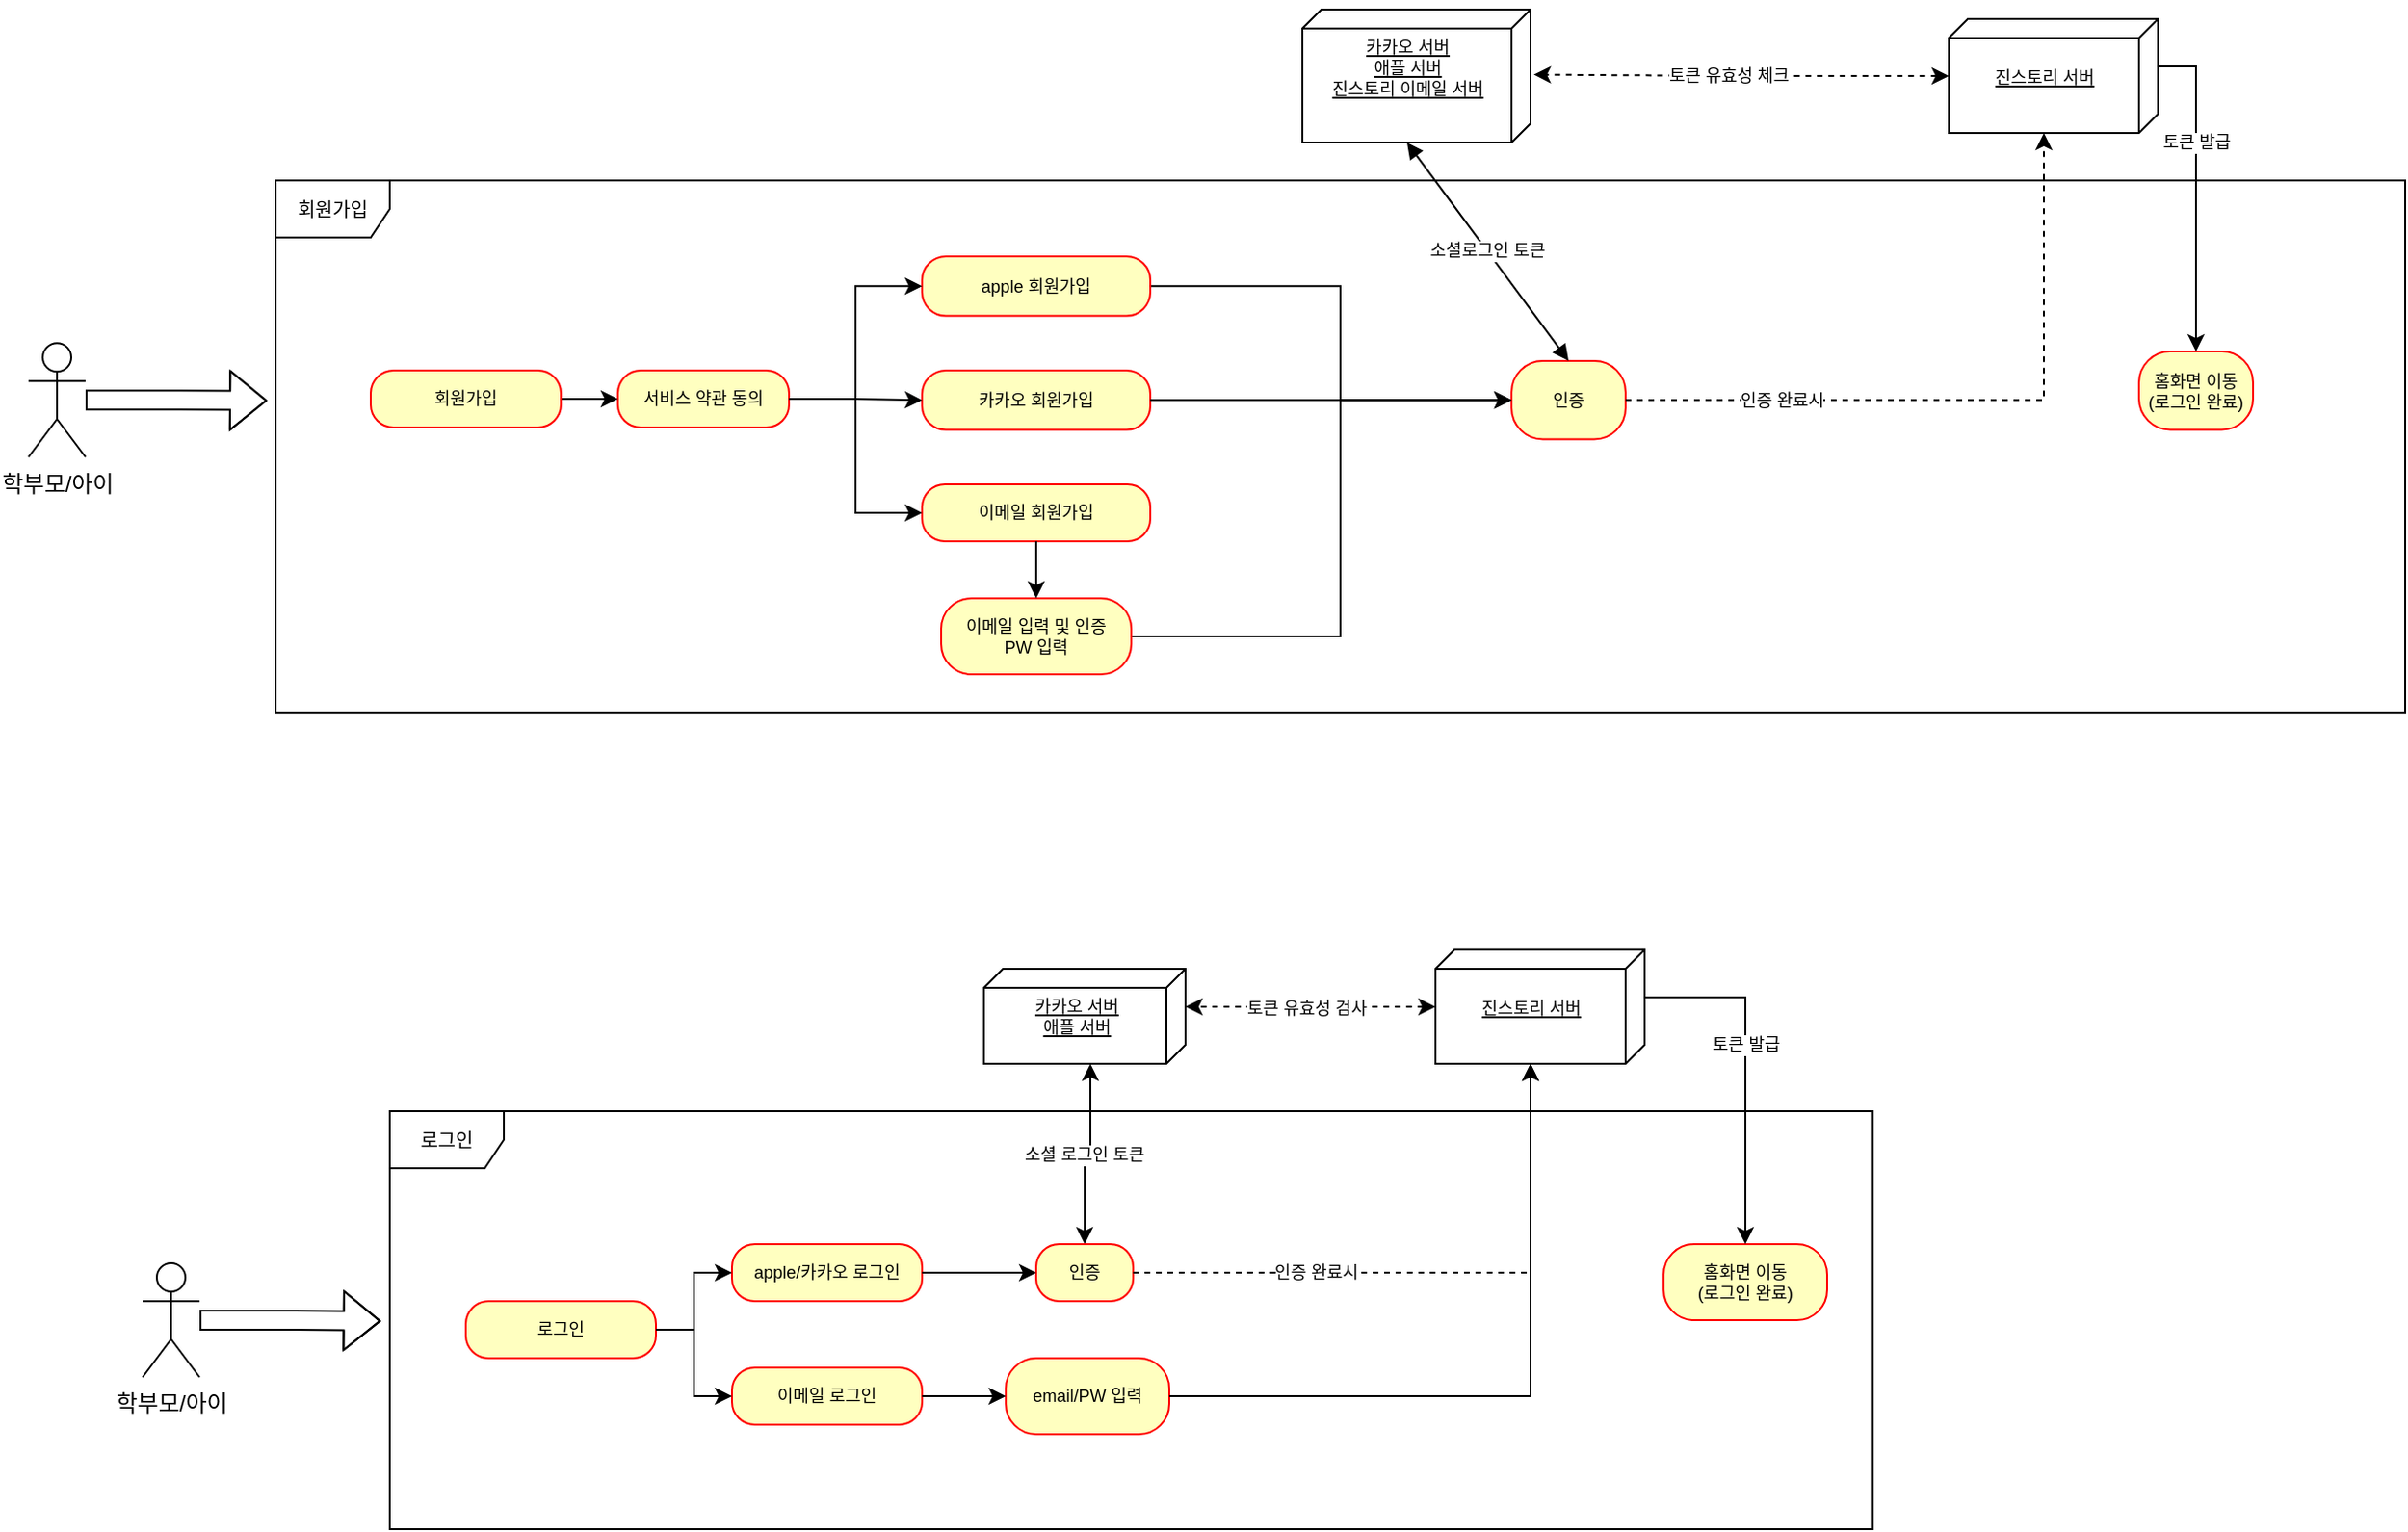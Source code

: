 <mxfile version="20.3.7" type="github">
  <diagram id="rFFbONpEgpQZOQqavR9C" name="페이지-1">
    <mxGraphModel dx="2126" dy="836" grid="1" gridSize="10" guides="1" tooltips="1" connect="1" arrows="1" fold="1" page="1" pageScale="1" pageWidth="827" pageHeight="1169" math="0" shadow="0">
      <root>
        <mxCell id="0" />
        <mxCell id="1" parent="0" />
        <mxCell id="v1eCmp8iuYKF7oa3p5Tp-77" value="" style="group" vertex="1" connectable="0" parent="1">
          <mxGeometry x="-360" y="80" width="1250" height="375" as="geometry" />
        </mxCell>
        <mxCell id="v1eCmp8iuYKF7oa3p5Tp-1" value="학부모/아이" style="shape=umlActor;verticalLabelPosition=bottom;verticalAlign=top;html=1;outlineConnect=0;" vertex="1" parent="v1eCmp8iuYKF7oa3p5Tp-77">
          <mxGeometry y="180.63" width="30" height="60" as="geometry" />
        </mxCell>
        <mxCell id="v1eCmp8iuYKF7oa3p5Tp-4" value="&lt;font size=&quot;1&quot;&gt;회원가입&lt;/font&gt;" style="shape=umlFrame;whiteSpace=wrap;html=1;" vertex="1" parent="v1eCmp8iuYKF7oa3p5Tp-77">
          <mxGeometry x="130" y="95" width="1120" height="280" as="geometry" />
        </mxCell>
        <mxCell id="v1eCmp8iuYKF7oa3p5Tp-46" style="edgeStyle=orthogonalEdgeStyle;rounded=0;orthogonalLoop=1;jettySize=auto;html=1;entryX=-0.004;entryY=0.414;entryDx=0;entryDy=0;fontSize=9;shape=flexArrow;entryPerimeter=0;" edge="1" parent="v1eCmp8iuYKF7oa3p5Tp-77" source="v1eCmp8iuYKF7oa3p5Tp-1" target="v1eCmp8iuYKF7oa3p5Tp-4">
          <mxGeometry relative="1" as="geometry" />
        </mxCell>
        <mxCell id="v1eCmp8iuYKF7oa3p5Tp-5" value="서비스 약관 동의" style="rounded=1;whiteSpace=wrap;html=1;arcSize=40;fontColor=#000000;fillColor=#ffffc0;strokeColor=#ff0000;fontSize=9;" vertex="1" parent="v1eCmp8iuYKF7oa3p5Tp-77">
          <mxGeometry x="310" y="195" width="90" height="30" as="geometry" />
        </mxCell>
        <mxCell id="v1eCmp8iuYKF7oa3p5Tp-25" style="edgeStyle=orthogonalEdgeStyle;rounded=0;orthogonalLoop=1;jettySize=auto;html=1;fontSize=9;" edge="1" parent="v1eCmp8iuYKF7oa3p5Tp-77" source="v1eCmp8iuYKF7oa3p5Tp-7" target="v1eCmp8iuYKF7oa3p5Tp-5">
          <mxGeometry relative="1" as="geometry" />
        </mxCell>
        <mxCell id="v1eCmp8iuYKF7oa3p5Tp-7" value="회원가입" style="rounded=1;whiteSpace=wrap;html=1;arcSize=40;fontColor=#000000;fillColor=#ffffc0;strokeColor=#ff0000;fontSize=9;" vertex="1" parent="v1eCmp8iuYKF7oa3p5Tp-77">
          <mxGeometry x="180" y="195" width="100" height="30" as="geometry" />
        </mxCell>
        <mxCell id="v1eCmp8iuYKF7oa3p5Tp-11" value="카카오 회원가입" style="whiteSpace=wrap;html=1;fontSize=9;fillColor=#ffffc0;strokeColor=#ff0000;fontColor=#000000;rounded=1;arcSize=40;" vertex="1" parent="v1eCmp8iuYKF7oa3p5Tp-77">
          <mxGeometry x="470" y="195" width="120" height="31.25" as="geometry" />
        </mxCell>
        <mxCell id="v1eCmp8iuYKF7oa3p5Tp-12" value="" style="edgeStyle=orthogonalEdgeStyle;rounded=0;orthogonalLoop=1;jettySize=auto;html=1;fontSize=9;" edge="1" parent="v1eCmp8iuYKF7oa3p5Tp-77" source="v1eCmp8iuYKF7oa3p5Tp-5" target="v1eCmp8iuYKF7oa3p5Tp-11">
          <mxGeometry relative="1" as="geometry" />
        </mxCell>
        <mxCell id="v1eCmp8iuYKF7oa3p5Tp-14" value="이메일 회원가입" style="whiteSpace=wrap;html=1;fontSize=9;fillColor=#ffffc0;strokeColor=#ff0000;fontColor=#000000;rounded=1;arcSize=40;" vertex="1" parent="v1eCmp8iuYKF7oa3p5Tp-77">
          <mxGeometry x="470" y="255" width="120" height="30" as="geometry" />
        </mxCell>
        <mxCell id="v1eCmp8iuYKF7oa3p5Tp-16" style="edgeStyle=orthogonalEdgeStyle;rounded=0;orthogonalLoop=1;jettySize=auto;html=1;exitX=1;exitY=0.5;exitDx=0;exitDy=0;entryX=0;entryY=0.5;entryDx=0;entryDy=0;fontSize=9;" edge="1" parent="v1eCmp8iuYKF7oa3p5Tp-77" source="v1eCmp8iuYKF7oa3p5Tp-5" target="v1eCmp8iuYKF7oa3p5Tp-14">
          <mxGeometry relative="1" as="geometry" />
        </mxCell>
        <mxCell id="v1eCmp8iuYKF7oa3p5Tp-18" value="인증" style="rounded=1;whiteSpace=wrap;html=1;arcSize=40;fontColor=#000000;fillColor=#ffffc0;strokeColor=#ff0000;fontSize=9;" vertex="1" parent="v1eCmp8iuYKF7oa3p5Tp-77">
          <mxGeometry x="780" y="190" width="60" height="41.25" as="geometry" />
        </mxCell>
        <mxCell id="v1eCmp8iuYKF7oa3p5Tp-40" style="edgeStyle=orthogonalEdgeStyle;rounded=0;orthogonalLoop=1;jettySize=auto;html=1;entryX=0;entryY=0.5;entryDx=0;entryDy=0;fontSize=9;" edge="1" parent="v1eCmp8iuYKF7oa3p5Tp-77" source="v1eCmp8iuYKF7oa3p5Tp-11" target="v1eCmp8iuYKF7oa3p5Tp-18">
          <mxGeometry relative="1" as="geometry">
            <Array as="points">
              <mxPoint x="730" y="211" />
              <mxPoint x="730" y="211" />
            </Array>
          </mxGeometry>
        </mxCell>
        <mxCell id="v1eCmp8iuYKF7oa3p5Tp-42" style="edgeStyle=orthogonalEdgeStyle;rounded=0;orthogonalLoop=1;jettySize=auto;html=1;entryX=0;entryY=0.5;entryDx=0;entryDy=0;fontSize=9;" edge="1" parent="v1eCmp8iuYKF7oa3p5Tp-77" source="v1eCmp8iuYKF7oa3p5Tp-19" target="v1eCmp8iuYKF7oa3p5Tp-18">
          <mxGeometry relative="1" as="geometry">
            <Array as="points">
              <mxPoint x="690" y="335" />
              <mxPoint x="690" y="211" />
            </Array>
          </mxGeometry>
        </mxCell>
        <mxCell id="v1eCmp8iuYKF7oa3p5Tp-19" value="이메일 입력 및 인증&lt;br&gt;PW 입력" style="rounded=1;whiteSpace=wrap;html=1;arcSize=40;fontColor=#000000;fillColor=#ffffc0;strokeColor=#ff0000;fontSize=9;" vertex="1" parent="v1eCmp8iuYKF7oa3p5Tp-77">
          <mxGeometry x="480" y="315" width="100" height="40" as="geometry" />
        </mxCell>
        <mxCell id="v1eCmp8iuYKF7oa3p5Tp-21" style="edgeStyle=orthogonalEdgeStyle;rounded=0;orthogonalLoop=1;jettySize=auto;html=1;fontSize=9;" edge="1" parent="v1eCmp8iuYKF7oa3p5Tp-77" source="v1eCmp8iuYKF7oa3p5Tp-14" target="v1eCmp8iuYKF7oa3p5Tp-19">
          <mxGeometry relative="1" as="geometry" />
        </mxCell>
        <mxCell id="v1eCmp8iuYKF7oa3p5Tp-39" style="edgeStyle=orthogonalEdgeStyle;rounded=0;orthogonalLoop=1;jettySize=auto;html=1;entryX=0;entryY=0.5;entryDx=0;entryDy=0;fontSize=9;" edge="1" parent="v1eCmp8iuYKF7oa3p5Tp-77" source="v1eCmp8iuYKF7oa3p5Tp-28" target="v1eCmp8iuYKF7oa3p5Tp-18">
          <mxGeometry relative="1" as="geometry">
            <Array as="points">
              <mxPoint x="690" y="151" />
              <mxPoint x="690" y="211" />
            </Array>
          </mxGeometry>
        </mxCell>
        <mxCell id="v1eCmp8iuYKF7oa3p5Tp-28" value="apple 회원가입" style="whiteSpace=wrap;html=1;fontSize=9;fillColor=#ffffc0;strokeColor=#ff0000;fontColor=#000000;rounded=1;arcSize=40;" vertex="1" parent="v1eCmp8iuYKF7oa3p5Tp-77">
          <mxGeometry x="470" y="135" width="120" height="31.25" as="geometry" />
        </mxCell>
        <mxCell id="v1eCmp8iuYKF7oa3p5Tp-29" style="edgeStyle=orthogonalEdgeStyle;rounded=0;orthogonalLoop=1;jettySize=auto;html=1;entryX=0;entryY=0.5;entryDx=0;entryDy=0;fontSize=9;" edge="1" parent="v1eCmp8iuYKF7oa3p5Tp-77" source="v1eCmp8iuYKF7oa3p5Tp-5" target="v1eCmp8iuYKF7oa3p5Tp-28">
          <mxGeometry relative="1" as="geometry" />
        </mxCell>
        <mxCell id="v1eCmp8iuYKF7oa3p5Tp-35" value="&lt;blockquote style=&quot;margin: 0 0 0 40px; border: none; padding: 0px;&quot;&gt;&lt;/blockquote&gt;&lt;span style=&quot;background-color: initial;&quot;&gt;카카오 서버&lt;/span&gt;&lt;br&gt;&lt;blockquote style=&quot;margin: 0 0 0 40px; border: none; padding: 0px;&quot;&gt;&lt;/blockquote&gt;&lt;span style=&quot;background-color: initial;&quot;&gt;애플 서버&lt;/span&gt;&lt;br&gt;&lt;div style=&quot;&quot;&gt;&lt;span style=&quot;background-color: initial;&quot;&gt;진스토리 이메일 서버&lt;/span&gt;&lt;/div&gt;" style="verticalAlign=top;align=center;spacingTop=8;spacingLeft=2;spacingRight=12;shape=cube;size=10;direction=south;fontStyle=4;html=1;fontSize=9;" vertex="1" parent="v1eCmp8iuYKF7oa3p5Tp-77">
          <mxGeometry x="670" y="5" width="120" height="70" as="geometry" />
        </mxCell>
        <mxCell id="v1eCmp8iuYKF7oa3p5Tp-80" value="" style="edgeStyle=orthogonalEdgeStyle;rounded=0;orthogonalLoop=1;jettySize=auto;html=1;fontSize=9;startArrow=classic;startFill=1;entryX=0.49;entryY=-0.014;entryDx=0;entryDy=0;entryPerimeter=0;dashed=1;" edge="1" parent="v1eCmp8iuYKF7oa3p5Tp-77" source="v1eCmp8iuYKF7oa3p5Tp-36" target="v1eCmp8iuYKF7oa3p5Tp-35">
          <mxGeometry relative="1" as="geometry" />
        </mxCell>
        <mxCell id="v1eCmp8iuYKF7oa3p5Tp-81" value="토큰 유효성 체크" style="edgeLabel;html=1;align=center;verticalAlign=middle;resizable=0;points=[];fontSize=9;" vertex="1" connectable="0" parent="v1eCmp8iuYKF7oa3p5Tp-80">
          <mxGeometry x="0.066" relative="1" as="geometry">
            <mxPoint as="offset" />
          </mxGeometry>
        </mxCell>
        <mxCell id="v1eCmp8iuYKF7oa3p5Tp-36" value="&lt;br&gt;진스토리 서버" style="verticalAlign=top;align=center;spacingTop=8;spacingLeft=2;spacingRight=12;shape=cube;size=10;direction=south;fontStyle=4;html=1;fontSize=9;" vertex="1" parent="v1eCmp8iuYKF7oa3p5Tp-77">
          <mxGeometry x="1010" y="10" width="110" height="60" as="geometry" />
        </mxCell>
        <mxCell id="v1eCmp8iuYKF7oa3p5Tp-44" style="edgeStyle=orthogonalEdgeStyle;rounded=0;orthogonalLoop=1;jettySize=auto;html=1;entryX=0;entryY=0;entryDx=60.0;entryDy=60;entryPerimeter=0;fontSize=9;dashed=1;" edge="1" parent="v1eCmp8iuYKF7oa3p5Tp-77" source="v1eCmp8iuYKF7oa3p5Tp-18" target="v1eCmp8iuYKF7oa3p5Tp-36">
          <mxGeometry relative="1" as="geometry" />
        </mxCell>
        <mxCell id="v1eCmp8iuYKF7oa3p5Tp-45" value="인증 완료시" style="edgeLabel;html=1;align=center;verticalAlign=middle;resizable=0;points=[];fontSize=9;" vertex="1" connectable="0" parent="v1eCmp8iuYKF7oa3p5Tp-44">
          <mxGeometry x="-0.547" relative="1" as="geometry">
            <mxPoint as="offset" />
          </mxGeometry>
        </mxCell>
        <mxCell id="v1eCmp8iuYKF7oa3p5Tp-43" value="소셜로그인 토큰" style="endArrow=block;startArrow=block;endFill=1;startFill=1;html=1;rounded=0;fontSize=9;entryX=0.5;entryY=0;entryDx=0;entryDy=0;exitX=0;exitY=0;exitDx=70;exitDy=65;exitPerimeter=0;" edge="1" parent="v1eCmp8iuYKF7oa3p5Tp-77" source="v1eCmp8iuYKF7oa3p5Tp-35" target="v1eCmp8iuYKF7oa3p5Tp-18">
          <mxGeometry width="160" relative="1" as="geometry">
            <mxPoint x="820" y="85" as="sourcePoint" />
            <mxPoint x="900" y="185" as="targetPoint" />
          </mxGeometry>
        </mxCell>
        <mxCell id="v1eCmp8iuYKF7oa3p5Tp-48" value="홈화면 이동&lt;br&gt;(로그인 완료)" style="rounded=1;whiteSpace=wrap;html=1;arcSize=40;fontColor=#000000;fillColor=#ffffc0;strokeColor=#ff0000;fontSize=9;" vertex="1" parent="v1eCmp8iuYKF7oa3p5Tp-77">
          <mxGeometry x="1110" y="185" width="60" height="41.25" as="geometry" />
        </mxCell>
        <mxCell id="v1eCmp8iuYKF7oa3p5Tp-49" style="edgeStyle=orthogonalEdgeStyle;rounded=0;orthogonalLoop=1;jettySize=auto;html=1;entryX=0.5;entryY=0;entryDx=0;entryDy=0;fontSize=9;exitX=0;exitY=0;exitDx=25;exitDy=0;exitPerimeter=0;" edge="1" parent="v1eCmp8iuYKF7oa3p5Tp-77" source="v1eCmp8iuYKF7oa3p5Tp-36" target="v1eCmp8iuYKF7oa3p5Tp-48">
          <mxGeometry relative="1" as="geometry" />
        </mxCell>
        <mxCell id="v1eCmp8iuYKF7oa3p5Tp-50" value="토큰 발급" style="edgeLabel;html=1;align=center;verticalAlign=middle;resizable=0;points=[];fontSize=9;" vertex="1" connectable="0" parent="v1eCmp8iuYKF7oa3p5Tp-49">
          <mxGeometry x="0.12" y="1" relative="1" as="geometry">
            <mxPoint x="-1" y="-35" as="offset" />
          </mxGeometry>
        </mxCell>
        <mxCell id="v1eCmp8iuYKF7oa3p5Tp-78" value="" style="group" vertex="1" connectable="0" parent="1">
          <mxGeometry x="-300" y="585" width="910" height="300" as="geometry" />
        </mxCell>
        <mxCell id="v1eCmp8iuYKF7oa3p5Tp-54" value="&lt;font size=&quot;1&quot;&gt;로그인&lt;/font&gt;" style="shape=umlFrame;whiteSpace=wrap;html=1;" vertex="1" parent="v1eCmp8iuYKF7oa3p5Tp-78">
          <mxGeometry x="130" y="80" width="780" height="220" as="geometry" />
        </mxCell>
        <mxCell id="v1eCmp8iuYKF7oa3p5Tp-76" style="edgeStyle=orthogonalEdgeStyle;rounded=0;orthogonalLoop=1;jettySize=auto;html=1;entryX=-0.006;entryY=0.502;entryDx=0;entryDy=0;entryPerimeter=0;fontSize=9;startArrow=none;startFill=0;shape=flexArrow;" edge="1" parent="v1eCmp8iuYKF7oa3p5Tp-78" source="v1eCmp8iuYKF7oa3p5Tp-55" target="v1eCmp8iuYKF7oa3p5Tp-54">
          <mxGeometry relative="1" as="geometry" />
        </mxCell>
        <mxCell id="v1eCmp8iuYKF7oa3p5Tp-55" value="학부모/아이" style="shape=umlActor;verticalLabelPosition=bottom;verticalAlign=top;html=1;outlineConnect=0;" vertex="1" parent="v1eCmp8iuYKF7oa3p5Tp-78">
          <mxGeometry y="160" width="30" height="60" as="geometry" />
        </mxCell>
        <mxCell id="v1eCmp8iuYKF7oa3p5Tp-57" value="로그인" style="rounded=1;whiteSpace=wrap;html=1;arcSize=40;fontColor=#000000;fillColor=#ffffc0;strokeColor=#ff0000;fontSize=9;" vertex="1" parent="v1eCmp8iuYKF7oa3p5Tp-78">
          <mxGeometry x="170" y="180" width="100" height="30" as="geometry" />
        </mxCell>
        <mxCell id="v1eCmp8iuYKF7oa3p5Tp-58" value="apple/카카오 로그인" style="rounded=1;whiteSpace=wrap;html=1;arcSize=40;fontColor=#000000;fillColor=#ffffc0;strokeColor=#ff0000;fontSize=9;" vertex="1" parent="v1eCmp8iuYKF7oa3p5Tp-78">
          <mxGeometry x="310" y="150" width="100" height="30" as="geometry" />
        </mxCell>
        <mxCell id="v1eCmp8iuYKF7oa3p5Tp-67" style="edgeStyle=orthogonalEdgeStyle;rounded=0;orthogonalLoop=1;jettySize=auto;html=1;entryX=0;entryY=0.5;entryDx=0;entryDy=0;fontSize=9;startArrow=none;startFill=0;" edge="1" parent="v1eCmp8iuYKF7oa3p5Tp-78" source="v1eCmp8iuYKF7oa3p5Tp-57" target="v1eCmp8iuYKF7oa3p5Tp-58">
          <mxGeometry relative="1" as="geometry" />
        </mxCell>
        <mxCell id="v1eCmp8iuYKF7oa3p5Tp-59" value="이메일 로그인" style="rounded=1;whiteSpace=wrap;html=1;arcSize=40;fontColor=#000000;fillColor=#ffffc0;strokeColor=#ff0000;fontSize=9;" vertex="1" parent="v1eCmp8iuYKF7oa3p5Tp-78">
          <mxGeometry x="310" y="215" width="100" height="30" as="geometry" />
        </mxCell>
        <mxCell id="v1eCmp8iuYKF7oa3p5Tp-68" style="edgeStyle=orthogonalEdgeStyle;rounded=0;orthogonalLoop=1;jettySize=auto;html=1;entryX=0;entryY=0.5;entryDx=0;entryDy=0;fontSize=9;startArrow=none;startFill=0;" edge="1" parent="v1eCmp8iuYKF7oa3p5Tp-78" source="v1eCmp8iuYKF7oa3p5Tp-57" target="v1eCmp8iuYKF7oa3p5Tp-59">
          <mxGeometry relative="1" as="geometry" />
        </mxCell>
        <mxCell id="v1eCmp8iuYKF7oa3p5Tp-60" value="&lt;blockquote style=&quot;margin: 0 0 0 40px; border: none; padding: 0px;&quot;&gt;&lt;/blockquote&gt;&lt;span style=&quot;background-color: initial;&quot;&gt;카카오 서버&lt;/span&gt;&lt;br&gt;&lt;blockquote style=&quot;margin: 0 0 0 40px; border: none; padding: 0px;&quot;&gt;&lt;/blockquote&gt;&lt;span style=&quot;background-color: initial;&quot;&gt;애플 서버&lt;/span&gt;" style="verticalAlign=top;align=center;spacingTop=8;spacingLeft=2;spacingRight=12;shape=cube;size=10;direction=south;fontStyle=4;html=1;fontSize=9;" vertex="1" parent="v1eCmp8iuYKF7oa3p5Tp-78">
          <mxGeometry x="442.5" y="5" width="106" height="50" as="geometry" />
        </mxCell>
        <mxCell id="v1eCmp8iuYKF7oa3p5Tp-64" style="edgeStyle=orthogonalEdgeStyle;rounded=0;orthogonalLoop=1;jettySize=auto;html=1;entryX=0;entryY=0;entryDx=50;entryDy=50;entryPerimeter=0;fontSize=9;startArrow=classic;startFill=1;" edge="1" parent="v1eCmp8iuYKF7oa3p5Tp-78" source="v1eCmp8iuYKF7oa3p5Tp-62" target="v1eCmp8iuYKF7oa3p5Tp-60">
          <mxGeometry relative="1" as="geometry" />
        </mxCell>
        <mxCell id="v1eCmp8iuYKF7oa3p5Tp-79" value="소셜 로그인 토큰" style="edgeLabel;html=1;align=center;verticalAlign=middle;resizable=0;points=[];fontSize=9;" vertex="1" connectable="0" parent="v1eCmp8iuYKF7oa3p5Tp-64">
          <mxGeometry x="-0.032" y="1" relative="1" as="geometry">
            <mxPoint x="-1" y="1" as="offset" />
          </mxGeometry>
        </mxCell>
        <mxCell id="v1eCmp8iuYKF7oa3p5Tp-62" value="인증" style="rounded=1;whiteSpace=wrap;html=1;arcSize=40;fontColor=#000000;fillColor=#ffffc0;strokeColor=#ff0000;fontSize=9;" vertex="1" parent="v1eCmp8iuYKF7oa3p5Tp-78">
          <mxGeometry x="470" y="150" width="51" height="30" as="geometry" />
        </mxCell>
        <mxCell id="v1eCmp8iuYKF7oa3p5Tp-63" style="edgeStyle=orthogonalEdgeStyle;rounded=0;orthogonalLoop=1;jettySize=auto;html=1;entryX=0;entryY=0.5;entryDx=0;entryDy=0;fontSize=9;" edge="1" parent="v1eCmp8iuYKF7oa3p5Tp-78" source="v1eCmp8iuYKF7oa3p5Tp-58" target="v1eCmp8iuYKF7oa3p5Tp-62">
          <mxGeometry relative="1" as="geometry" />
        </mxCell>
        <mxCell id="v1eCmp8iuYKF7oa3p5Tp-65" value="email/PW 입력" style="rounded=1;whiteSpace=wrap;html=1;arcSize=40;fontColor=#000000;fillColor=#ffffc0;strokeColor=#ff0000;fontSize=9;" vertex="1" parent="v1eCmp8iuYKF7oa3p5Tp-78">
          <mxGeometry x="454" y="210" width="86" height="40" as="geometry" />
        </mxCell>
        <mxCell id="v1eCmp8iuYKF7oa3p5Tp-66" style="edgeStyle=orthogonalEdgeStyle;rounded=0;orthogonalLoop=1;jettySize=auto;html=1;entryX=0;entryY=0.5;entryDx=0;entryDy=0;fontSize=9;startArrow=none;startFill=0;" edge="1" parent="v1eCmp8iuYKF7oa3p5Tp-78" source="v1eCmp8iuYKF7oa3p5Tp-59" target="v1eCmp8iuYKF7oa3p5Tp-65">
          <mxGeometry relative="1" as="geometry" />
        </mxCell>
        <mxCell id="v1eCmp8iuYKF7oa3p5Tp-82" style="edgeStyle=orthogonalEdgeStyle;rounded=0;orthogonalLoop=1;jettySize=auto;html=1;entryX=0;entryY=0;entryDx=20;entryDy=0;entryPerimeter=0;dashed=1;fontSize=9;startArrow=classic;startFill=1;" edge="1" parent="v1eCmp8iuYKF7oa3p5Tp-78" source="v1eCmp8iuYKF7oa3p5Tp-69" target="v1eCmp8iuYKF7oa3p5Tp-60">
          <mxGeometry relative="1" as="geometry" />
        </mxCell>
        <mxCell id="v1eCmp8iuYKF7oa3p5Tp-83" value="토큰 유효성 검사" style="edgeLabel;html=1;align=center;verticalAlign=middle;resizable=0;points=[];fontSize=9;" vertex="1" connectable="0" parent="v1eCmp8iuYKF7oa3p5Tp-82">
          <mxGeometry x="0.045" y="1" relative="1" as="geometry">
            <mxPoint as="offset" />
          </mxGeometry>
        </mxCell>
        <mxCell id="v1eCmp8iuYKF7oa3p5Tp-69" value="&lt;br&gt;진스토리 서버" style="verticalAlign=top;align=center;spacingTop=8;spacingLeft=2;spacingRight=12;shape=cube;size=10;direction=south;fontStyle=4;html=1;fontSize=9;" vertex="1" parent="v1eCmp8iuYKF7oa3p5Tp-78">
          <mxGeometry x="680" y="-5" width="110" height="60" as="geometry" />
        </mxCell>
        <mxCell id="v1eCmp8iuYKF7oa3p5Tp-70" value="인증 완료시" style="edgeStyle=orthogonalEdgeStyle;rounded=0;orthogonalLoop=1;jettySize=auto;html=1;entryX=0;entryY=0;entryDx=60;entryDy=60;entryPerimeter=0;fontSize=9;startArrow=none;startFill=0;dashed=1;" edge="1" parent="v1eCmp8iuYKF7oa3p5Tp-78" source="v1eCmp8iuYKF7oa3p5Tp-62" target="v1eCmp8iuYKF7oa3p5Tp-69">
          <mxGeometry x="-0.402" relative="1" as="geometry">
            <mxPoint as="offset" />
          </mxGeometry>
        </mxCell>
        <mxCell id="v1eCmp8iuYKF7oa3p5Tp-71" style="edgeStyle=orthogonalEdgeStyle;rounded=0;orthogonalLoop=1;jettySize=auto;html=1;entryX=0;entryY=0;entryDx=60;entryDy=60;entryPerimeter=0;fontSize=9;startArrow=none;startFill=0;" edge="1" parent="v1eCmp8iuYKF7oa3p5Tp-78" source="v1eCmp8iuYKF7oa3p5Tp-65" target="v1eCmp8iuYKF7oa3p5Tp-69">
          <mxGeometry relative="1" as="geometry" />
        </mxCell>
        <mxCell id="v1eCmp8iuYKF7oa3p5Tp-72" value="홈화면 이동&lt;br&gt;(로그인 완료)" style="rounded=1;whiteSpace=wrap;html=1;arcSize=40;fontColor=#000000;fillColor=#ffffc0;strokeColor=#ff0000;fontSize=9;" vertex="1" parent="v1eCmp8iuYKF7oa3p5Tp-78">
          <mxGeometry x="800" y="150" width="86" height="40" as="geometry" />
        </mxCell>
        <mxCell id="v1eCmp8iuYKF7oa3p5Tp-73" style="edgeStyle=orthogonalEdgeStyle;rounded=0;orthogonalLoop=1;jettySize=auto;html=1;entryX=0.5;entryY=0;entryDx=0;entryDy=0;fontSize=9;startArrow=none;startFill=0;exitX=0;exitY=0;exitDx=25;exitDy=0;exitPerimeter=0;" edge="1" parent="v1eCmp8iuYKF7oa3p5Tp-78" source="v1eCmp8iuYKF7oa3p5Tp-69" target="v1eCmp8iuYKF7oa3p5Tp-72">
          <mxGeometry relative="1" as="geometry" />
        </mxCell>
        <mxCell id="v1eCmp8iuYKF7oa3p5Tp-74" value="토큰 발급" style="edgeLabel;html=1;align=center;verticalAlign=middle;resizable=0;points=[];fontSize=9;" vertex="1" connectable="0" parent="v1eCmp8iuYKF7oa3p5Tp-73">
          <mxGeometry x="0.463" y="-1" relative="1" as="geometry">
            <mxPoint x="1" y="-56" as="offset" />
          </mxGeometry>
        </mxCell>
      </root>
    </mxGraphModel>
  </diagram>
</mxfile>
